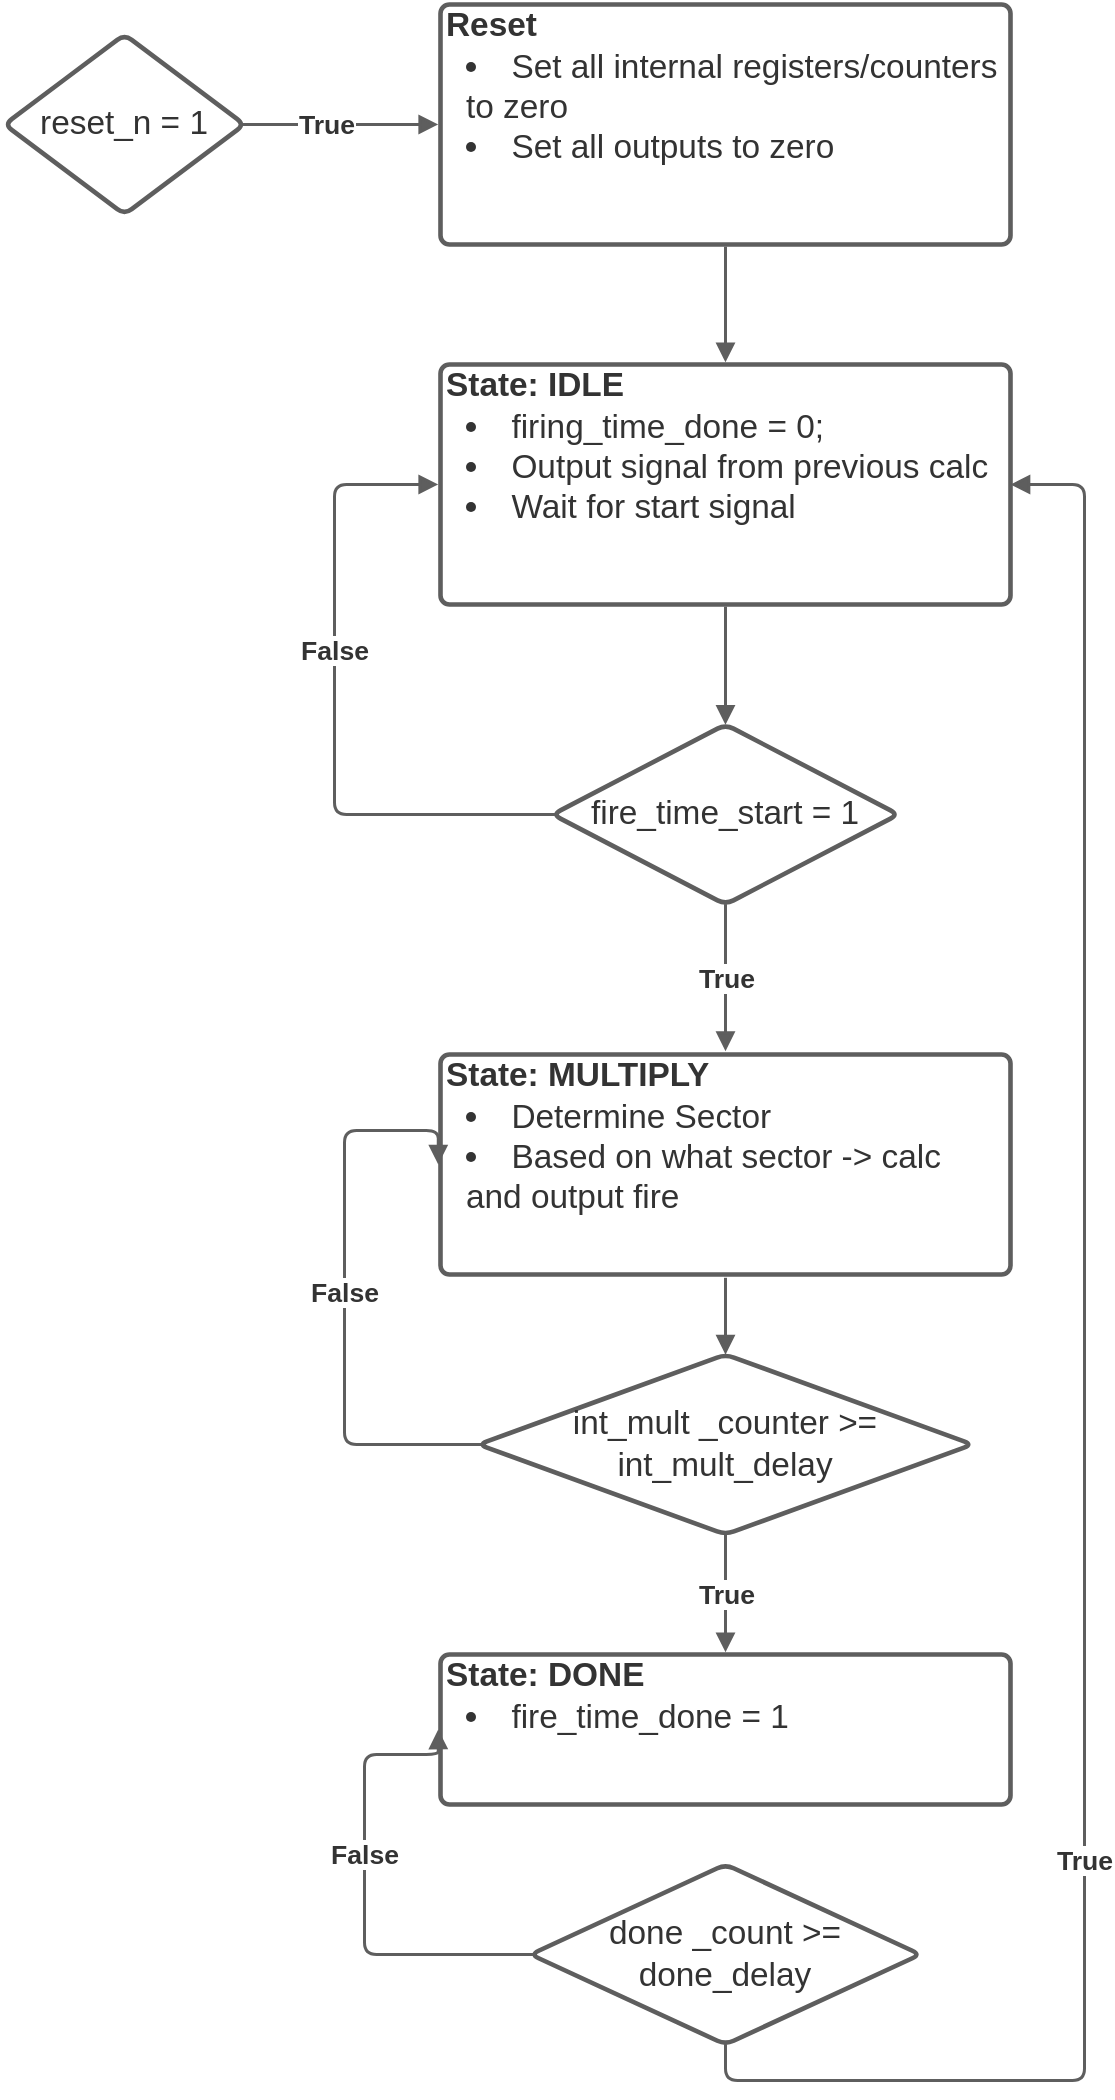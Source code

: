 <mxfile version="18.0.6" type="device"><diagram id="ojyiXvzcSJ1f1c0BQn7B" name="Page-1"><mxGraphModel dx="850" dy="1228" grid="1" gridSize="10" guides="1" tooltips="1" connect="1" arrows="1" fold="1" page="1" pageScale="1" pageWidth="850" pageHeight="1100" math="0" shadow="0"><root><mxCell id="0"/><mxCell id="1" parent="0"/><UserObject label="&lt;div style=&quot;display: flex ; justify-content: flex-start ; text-align: left ; align-items: baseline ; font-size: 0 ; line-height: 1.25 ; margin-top: -2px&quot;&gt;&lt;span&gt;&lt;span style=&quot;font-size: 16.7px ; color: #333333 ; font-weight: bold&quot;&gt;State: IDLE&lt;/span&gt;&lt;/span&gt;&lt;/div&gt;&lt;ul style=&quot;margin: 0px ; padding-left: 10px ; list-style-position: inside ; list-style-type: disc&quot;&gt;&lt;li style=&quot;text-align: left ; color: #333333 ; font-size: 16.7px&quot;&gt;&lt;span style=&quot;margin-left: 0px ; margin-top: -2px&quot;&gt;&lt;span style=&quot;font-size: 16.7px ; color: #333333&quot;&gt;&lt;span style=&quot;font-size: 16.7px ; color: #333333&quot;&gt;firing_time_done = 0;&amp;nbsp;&lt;/span&gt;&lt;/span&gt;&lt;/span&gt;&lt;/li&gt;&lt;li style=&quot;text-align: left ; color: #333333 ; font-size: 16.7px&quot;&gt;&lt;span style=&quot;margin-left: 0px ; margin-top: -2px&quot;&gt;&lt;span style=&quot;font-size: 16.7px ; color: #333333&quot;&gt;Output signal from previous calc&lt;/span&gt;&lt;/span&gt;&lt;/li&gt;&lt;li style=&quot;text-align: left ; color: #333333 ; font-size: 16.7px&quot;&gt;&lt;span style=&quot;margin-left: 0px ; margin-top: -2px&quot;&gt;&lt;span style=&quot;font-size: 16.7px ; color: #333333&quot;&gt;Wait for start signal&lt;/span&gt;&lt;/span&gt;&lt;/li&gt;&lt;/ul&gt;" lucidchartObjectId="fNUvxSempS_e" id="hLWhlsh8S-xE1X8hwtSB-5"><mxCell style="html=1;overflow=block;blockSpacing=1;whiteSpace=wrap;;whiteSpace=wrap;fontSize=13;spacing=3.8;verticalAlign=top;strokeColor=#5e5e5e;strokeOpacity=100;rounded=1;absoluteArcSize=1;arcSize=9;strokeWidth=2.3;" parent="1" vertex="1"><mxGeometry x="518" y="225" width="285" height="120" as="geometry"/></mxCell></UserObject><UserObject label="fire_time_start = 1 " lucidchartObjectId="9OUvGLyBUJtC" id="hLWhlsh8S-xE1X8hwtSB-6"><mxCell style="html=1;overflow=block;blockSpacing=1;whiteSpace=wrap;rhombus;whiteSpace=wrap;fontSize=16.7;fontColor=#333333;spacing=3.8;strokeColor=#5e5e5e;strokeOpacity=100;rounded=1;absoluteArcSize=1;arcSize=9;strokeWidth=2.3;" parent="1" vertex="1"><mxGeometry x="574" y="405" width="173" height="90" as="geometry"/></mxCell></UserObject><UserObject label="" lucidchartObjectId="ESUvp3YaC8hW" id="hLWhlsh8S-xE1X8hwtSB-7"><mxCell style="html=1;jettySize=18;whiteSpace=wrap;overflow=block;blockSpacing=1;fontSize=13;strokeColor=#5E5E5E;strokeWidth=1.5;rounded=1;arcSize=12;edgeStyle=orthogonalEdgeStyle;startArrow=none;;endArrow=block;endFill=1;;exitX=0.5;exitY=1.009;exitPerimeter=0;entryX=0.5;entryY=-0.009;entryPerimeter=0;" parent="1" source="hLWhlsh8S-xE1X8hwtSB-19" target="hLWhlsh8S-xE1X8hwtSB-5" edge="1"><mxGeometry width="100" height="100" relative="1" as="geometry"><Array as="points"/></mxGeometry></mxCell></UserObject><UserObject label="" lucidchartObjectId="yTUv6xQHyinV" id="hLWhlsh8S-xE1X8hwtSB-8"><mxCell style="html=1;jettySize=18;whiteSpace=wrap;overflow=block;blockSpacing=1;fontSize=13;strokeColor=#5E5E5E;strokeWidth=1.5;rounded=1;arcSize=12;edgeStyle=orthogonalEdgeStyle;startArrow=none;;endArrow=block;endFill=1;;exitX=0.5;exitY=1.009;exitPerimeter=0;entryX=0.5;entryY=0.002;entryPerimeter=0;" parent="1" source="hLWhlsh8S-xE1X8hwtSB-5" target="hLWhlsh8S-xE1X8hwtSB-6" edge="1"><mxGeometry width="100" height="100" relative="1" as="geometry"><Array as="points"/></mxGeometry></mxCell></UserObject><UserObject label="" lucidchartObjectId="ETUv2yyGNcf4" id="hLWhlsh8S-xE1X8hwtSB-9"><mxCell style="html=1;jettySize=18;whiteSpace=wrap;overflow=block;blockSpacing=1;fontSize=13;strokeColor=#5E5E5E;strokeWidth=1.5;rounded=1;arcSize=12;edgeStyle=orthogonalEdgeStyle;startArrow=none;;endArrow=block;endFill=1;;exitX=0.5;exitY=0.998;exitPerimeter=0;entryX=0.5;entryY=-0.015;entryPerimeter=0;" parent="1" source="hLWhlsh8S-xE1X8hwtSB-6" target="hLWhlsh8S-xE1X8hwtSB-13" edge="1"><mxGeometry width="100" height="100" relative="1" as="geometry"><Array as="points"/></mxGeometry></mxCell></UserObject><mxCell id="hLWhlsh8S-xE1X8hwtSB-10" value="True" style="text;html=1;resizable=0;labelBackgroundColor=#ffffff;align=center;verticalAlign=middle;fontStyle=1;fontColor=#333333;;fontSize=13.3;" parent="hLWhlsh8S-xE1X8hwtSB-9" vertex="1"><mxGeometry relative="1" as="geometry"/></mxCell><UserObject label="" lucidchartObjectId="KTUvjO0_leoD" id="hLWhlsh8S-xE1X8hwtSB-11"><mxCell style="html=1;jettySize=18;whiteSpace=wrap;fontSize=13.3;fontColor=#333333;fontStyle=1;strokeColor=#5E5E5E;strokeWidth=1.5;rounded=1;arcSize=12;edgeStyle=orthogonalEdgeStyle;startArrow=none;;endArrow=block;endFill=1;;exitX=0.008;exitY=0.5;exitPerimeter=0;entryX=-0.004;entryY=0.5;entryPerimeter=0;" parent="1" source="hLWhlsh8S-xE1X8hwtSB-6" target="hLWhlsh8S-xE1X8hwtSB-5" edge="1"><mxGeometry width="100" height="100" relative="1" as="geometry"><Array as="points"><mxPoint x="465" y="450"/><mxPoint x="465" y="285"/></Array></mxGeometry></mxCell></UserObject><mxCell id="hLWhlsh8S-xE1X8hwtSB-12" value="False" style="text;html=1;resizable=0;labelBackgroundColor=#ffffff;align=center;verticalAlign=middle;fontStyle=1;fontColor=#333333;;fontSize=13.3;" parent="hLWhlsh8S-xE1X8hwtSB-11" vertex="1"><mxGeometry x="0.177" relative="1" as="geometry"/></mxCell><UserObject label="&lt;div style=&quot;display: flex ; justify-content: flex-start ; text-align: left ; align-items: baseline ; font-size: 0 ; line-height: 1.25 ; margin-top: -2px&quot;&gt;&lt;span&gt;&lt;span style=&quot;font-size: 16.7px ; color: #333333 ; font-weight: bold&quot;&gt;State: MULTIPLY&amp;nbsp;&lt;/span&gt;&lt;span style=&quot;font-size: 16.7px ; color: #333333&quot;&gt;&lt;br&gt;&lt;/span&gt;&lt;/span&gt;&lt;/div&gt;&lt;ul style=&quot;margin: 0px ; padding-left: 10px ; list-style-position: inside ; list-style-type: disc&quot;&gt;&lt;li style=&quot;text-align: left ; color: #333333 ; font-size: 16.7px&quot;&gt;Determine Sector&lt;/li&gt;&lt;li style=&quot;text-align: left ; color: #333333 ; font-size: 16.7px&quot;&gt;Based on what sector -&amp;gt; calc and output fire&lt;/li&gt;&lt;/ul&gt;" lucidchartObjectId="hWUvWfKm9onC" id="hLWhlsh8S-xE1X8hwtSB-13"><mxCell style="html=1;overflow=block;blockSpacing=1;whiteSpace=wrap;;whiteSpace=wrap;fontSize=13;spacing=3.8;verticalAlign=top;strokeColor=#5e5e5e;strokeOpacity=100;rounded=1;absoluteArcSize=1;arcSize=9;strokeWidth=2.3;" parent="1" vertex="1"><mxGeometry x="518" y="570" width="285" height="110" as="geometry"/></mxCell></UserObject><UserObject label="int_mult _counter &amp;gt;= int_mult_delay" lucidchartObjectId="oYUvbYCss.V-" id="hLWhlsh8S-xE1X8hwtSB-14"><mxCell style="html=1;overflow=block;blockSpacing=1;whiteSpace=wrap;rhombus;whiteSpace=wrap;fontSize=16.7;fontColor=#333333;spacing=3.8;strokeColor=#5e5e5e;strokeOpacity=100;rounded=1;absoluteArcSize=1;arcSize=9;strokeWidth=2.3;" parent="1" vertex="1"><mxGeometry x="537" y="720" width="247" height="90" as="geometry"/></mxCell></UserObject><UserObject label="" lucidchartObjectId="pZUvvylIXf9D" id="hLWhlsh8S-xE1X8hwtSB-15"><mxCell style="html=1;jettySize=18;whiteSpace=wrap;fontSize=13;strokeColor=#5E5E5E;strokeWidth=1.5;rounded=1;arcSize=12;edgeStyle=orthogonalEdgeStyle;startArrow=none;;endArrow=block;endFill=1;;exitX=0.5;exitY=1.015;exitPerimeter=0;entryX=0.5;entryY=0.001;entryPerimeter=0;" parent="1" source="hLWhlsh8S-xE1X8hwtSB-13" target="hLWhlsh8S-xE1X8hwtSB-14" edge="1"><mxGeometry width="100" height="100" relative="1" as="geometry"><Array as="points"/></mxGeometry></mxCell></UserObject><UserObject label="" lucidchartObjectId="uZUvsZd_Jv~R" id="hLWhlsh8S-xE1X8hwtSB-16"><mxCell style="html=1;jettySize=18;whiteSpace=wrap;fontSize=13.3;fontColor=#333333;fontStyle=1;strokeColor=#5E5E5E;strokeWidth=1.5;rounded=1;arcSize=12;edgeStyle=orthogonalEdgeStyle;startArrow=none;;endArrow=block;endFill=1;;exitX=0.007;exitY=0.5;exitPerimeter=0;entryX=-0.004;entryY=0.5;entryPerimeter=0;" parent="1" source="hLWhlsh8S-xE1X8hwtSB-14" target="hLWhlsh8S-xE1X8hwtSB-13" edge="1"><mxGeometry width="100" height="100" relative="1" as="geometry"><Array as="points"><mxPoint x="470" y="765"/><mxPoint x="470" y="608"/></Array></mxGeometry></mxCell></UserObject><mxCell id="hLWhlsh8S-xE1X8hwtSB-17" value="False" style="text;html=1;resizable=0;labelBackgroundColor=#ffffff;align=center;verticalAlign=middle;fontStyle=1;fontColor=#333333;;fontSize=13.3;" parent="hLWhlsh8S-xE1X8hwtSB-16" vertex="1"><mxGeometry relative="1" as="geometry"/></mxCell><UserObject label="&lt;div style=&quot;display: flex ; justify-content: flex-start ; text-align: left ; align-items: baseline ; font-size: 0 ; line-height: 1.25 ; margin-top: -2px&quot;&gt;&lt;span&gt;&lt;span style=&quot;font-size: 16.7px ; color: #333333 ; font-weight: bold&quot;&gt;State: DONE&lt;/span&gt;&lt;span style=&quot;font-size: 16.7px ; color: #333333&quot;&gt;&lt;br&gt;&lt;/span&gt;&lt;/span&gt;&lt;/div&gt;&lt;ul style=&quot;margin: 0px ; padding-left: 10px ; list-style-position: inside ; list-style-type: disc&quot;&gt;&lt;li style=&quot;text-align: left ; color: #333333 ; font-size: 16.7px&quot;&gt;&lt;span style=&quot;margin-left: 0px ; margin-top: -2px&quot;&gt;&lt;span style=&quot;font-size: 16.7px ; color: #333333&quot;&gt;&lt;span style=&quot;font-size: 16.7px ; color: #333333&quot;&gt;fire_time_done = 1&lt;/span&gt;&lt;/span&gt;&lt;/span&gt;&lt;/li&gt;&lt;/ul&gt;" lucidchartObjectId="9ZUv3iZQ9ojk" id="hLWhlsh8S-xE1X8hwtSB-18"><mxCell style="html=1;overflow=block;blockSpacing=1;whiteSpace=wrap;;whiteSpace=wrap;fontSize=13;spacing=3.8;verticalAlign=top;strokeColor=#5e5e5e;strokeOpacity=100;rounded=1;absoluteArcSize=1;arcSize=9;strokeWidth=2.3;" parent="1" vertex="1"><mxGeometry x="518" y="870" width="285" height="75" as="geometry"/></mxCell></UserObject><UserObject label="&lt;div style=&quot;display: flex; justify-content: flex-start; text-align: left; align-items: baseline; font-size: 0; line-height: 1.25;margin-top: -2px;&quot;&gt;&lt;span&gt;&lt;span style=&quot;font-size:16.7px;color:#333333;font-weight: bold;&quot;&gt;Reset&lt;/span&gt;&lt;span style=&quot;font-size:16.7px;color:#333333;&quot;&gt;&#10;&lt;/span&gt;&lt;/span&gt;&lt;/div&gt;&lt;ul style=&quot;margin: 0px; padding-left: 10px;list-style-position: inside; list-style-type:disc&quot;&gt;&lt;li style=&quot;text-align:left;color:#333333;font-size:16.7px;&quot;&gt;&lt;span style=&quot;margin-left: 0px;margin-top: -2px;&quot;&gt;&lt;span style=&quot;font-size:16.7px;color:#333333;&quot;&gt;&lt;span style=&quot;font-size:16.7px;color:#333333;&quot;&gt;Set all internal registers/counters to zero&lt;/span&gt;&lt;/span&gt;&lt;/span&gt;&lt;/li&gt;&lt;li style=&quot;text-align:left;color:#333333;font-size:16.7px;&quot;&gt;&lt;span style=&quot;margin-left: 0px;margin-top: -2px;&quot;&gt;&lt;span style=&quot;font-size:16.7px;color:#333333;&quot;&gt;Set all outputs to zero&lt;/span&gt;&lt;/span&gt;&lt;/li&gt;&lt;/ul&gt;" lucidchartObjectId="_4Uv1AGlr3wB" id="hLWhlsh8S-xE1X8hwtSB-19"><mxCell style="html=1;overflow=block;blockSpacing=1;whiteSpace=wrap;;whiteSpace=wrap;fontSize=13;spacing=3.8;verticalAlign=top;strokeColor=#5e5e5e;strokeOpacity=100;rounded=1;absoluteArcSize=1;arcSize=9;strokeWidth=2.3;" parent="1" vertex="1"><mxGeometry x="518" y="45" width="285" height="120" as="geometry"/></mxCell></UserObject><UserObject label="reset_n = 1" lucidchartObjectId="w6Uvjo4c.LyZ" id="hLWhlsh8S-xE1X8hwtSB-20"><mxCell style="html=1;overflow=block;blockSpacing=1;whiteSpace=wrap;rhombus;whiteSpace=wrap;fontSize=16.7;fontColor=#333333;spacing=3.8;strokeColor=#5e5e5e;strokeOpacity=100;rounded=1;absoluteArcSize=1;arcSize=9;strokeWidth=2.3;" parent="1" vertex="1"><mxGeometry x="300" y="60" width="120" height="90" as="geometry"/></mxCell></UserObject><UserObject label="" lucidchartObjectId="K6UvcSJTXsZr" id="hLWhlsh8S-xE1X8hwtSB-21"><mxCell style="html=1;jettySize=18;whiteSpace=wrap;fontSize=13.3;fontColor=#333333;fontStyle=1;strokeColor=#5E5E5E;strokeWidth=1.5;rounded=1;arcSize=12;edgeStyle=orthogonalEdgeStyle;startArrow=none;;endArrow=block;endFill=1;;exitX=0.991;exitY=0.5;exitPerimeter=0;entryX=-0.004;entryY=0.5;entryPerimeter=0;" parent="1" source="hLWhlsh8S-xE1X8hwtSB-20" target="hLWhlsh8S-xE1X8hwtSB-19" edge="1"><mxGeometry width="100" height="100" relative="1" as="geometry"><Array as="points"/></mxGeometry></mxCell></UserObject><mxCell id="hLWhlsh8S-xE1X8hwtSB-22" value="True" style="text;html=1;resizable=0;labelBackgroundColor=#ffffff;align=center;verticalAlign=middle;fontStyle=1;fontColor=#333333;;fontSize=13.3;" parent="hLWhlsh8S-xE1X8hwtSB-21" vertex="1"><mxGeometry x="-0.144" relative="1" as="geometry"/></mxCell><UserObject label="" lucidchartObjectId="p7UvKUnvmOwG" id="hLWhlsh8S-xE1X8hwtSB-23"><mxCell style="html=1;jettySize=18;whiteSpace=wrap;fontSize=13.3;fontColor=#333333;fontStyle=1;strokeColor=#5E5E5E;strokeWidth=1.5;rounded=1;arcSize=12;edgeStyle=orthogonalEdgeStyle;startArrow=none;;endArrow=block;endFill=1;;exitX=0.5;exitY=0.999;exitPerimeter=0;entryX=0.5;entryY=-0.015;entryPerimeter=0;" parent="1" source="hLWhlsh8S-xE1X8hwtSB-14" target="hLWhlsh8S-xE1X8hwtSB-18" edge="1"><mxGeometry width="100" height="100" relative="1" as="geometry"><Array as="points"/></mxGeometry></mxCell></UserObject><mxCell id="hLWhlsh8S-xE1X8hwtSB-24" value="True" style="text;html=1;resizable=0;labelBackgroundColor=#ffffff;align=center;verticalAlign=middle;fontStyle=1;fontColor=#333333;;fontSize=13.3;" parent="hLWhlsh8S-xE1X8hwtSB-23" vertex="1"><mxGeometry relative="1" as="geometry"/></mxCell><UserObject label="done _count &amp;gt;= done_delay" lucidchartObjectId="7-UvBxPbnUww" id="hLWhlsh8S-xE1X8hwtSB-25"><mxCell style="html=1;overflow=block;blockSpacing=1;whiteSpace=wrap;rhombus;whiteSpace=wrap;fontSize=16.7;fontColor=#333333;spacing=3.8;strokeColor=#5e5e5e;strokeOpacity=100;rounded=1;absoluteArcSize=1;arcSize=9;strokeWidth=2.3;" parent="1" vertex="1"><mxGeometry x="563" y="975" width="195" height="90" as="geometry"/></mxCell></UserObject><UserObject label="" lucidchartObjectId="t_UvOHuhbPnf" id="hLWhlsh8S-xE1X8hwtSB-26"><mxCell style="html=1;jettySize=18;whiteSpace=wrap;fontSize=13.3;fontColor=#333333;fontStyle=1;strokeColor=#5E5E5E;strokeWidth=1.5;rounded=1;arcSize=12;edgeStyle=orthogonalEdgeStyle;startArrow=none;;endArrow=block;endFill=1;;exitX=0.007;exitY=0.5;exitPerimeter=0;entryX=-0.004;entryY=0.5;entryPerimeter=0;" parent="1" source="hLWhlsh8S-xE1X8hwtSB-25" target="hLWhlsh8S-xE1X8hwtSB-18" edge="1"><mxGeometry width="100" height="100" relative="1" as="geometry"><Array as="points"><mxPoint x="480" y="1020"/><mxPoint x="480" y="920"/><mxPoint x="517" y="920"/></Array></mxGeometry></mxCell></UserObject><mxCell id="hLWhlsh8S-xE1X8hwtSB-27" value="False" style="text;html=1;resizable=0;labelBackgroundColor=#ffffff;align=center;verticalAlign=middle;fontStyle=1;fontColor=#333333;;fontSize=13.3;" parent="hLWhlsh8S-xE1X8hwtSB-26" vertex="1"><mxGeometry relative="1" as="geometry"><mxPoint y="-18" as="offset"/></mxGeometry></mxCell><UserObject label="" lucidchartObjectId="Q_Uvgsaz3HyG" id="hLWhlsh8S-xE1X8hwtSB-28"><mxCell style="html=1;jettySize=18;whiteSpace=wrap;fontSize=13.3;fontColor=#333333;fontStyle=1;strokeColor=#5E5E5E;strokeWidth=1.5;rounded=1;arcSize=12;edgeStyle=orthogonalEdgeStyle;startArrow=none;;endArrow=block;endFill=1;;exitX=0.5;exitY=0.999;exitPerimeter=0;entryX=1;entryY=0.5;entryDx=0;entryDy=0;" parent="1" source="hLWhlsh8S-xE1X8hwtSB-25" target="hLWhlsh8S-xE1X8hwtSB-5" edge="1"><mxGeometry width="100" height="100" relative="1" as="geometry"><Array as="points"><mxPoint x="661" y="1083"/><mxPoint x="840" y="1083"/><mxPoint x="840" y="285"/></Array><mxPoint x="820" y="780" as="targetPoint"/></mxGeometry></mxCell></UserObject><mxCell id="hLWhlsh8S-xE1X8hwtSB-29" value="True" style="text;html=1;resizable=0;labelBackgroundColor=#ffffff;align=center;verticalAlign=middle;fontStyle=1;fontColor=#333333;;fontSize=13.3;" parent="hLWhlsh8S-xE1X8hwtSB-28" vertex="1"><mxGeometry x="-0.403" relative="1" as="geometry"/></mxCell></root></mxGraphModel></diagram></mxfile>